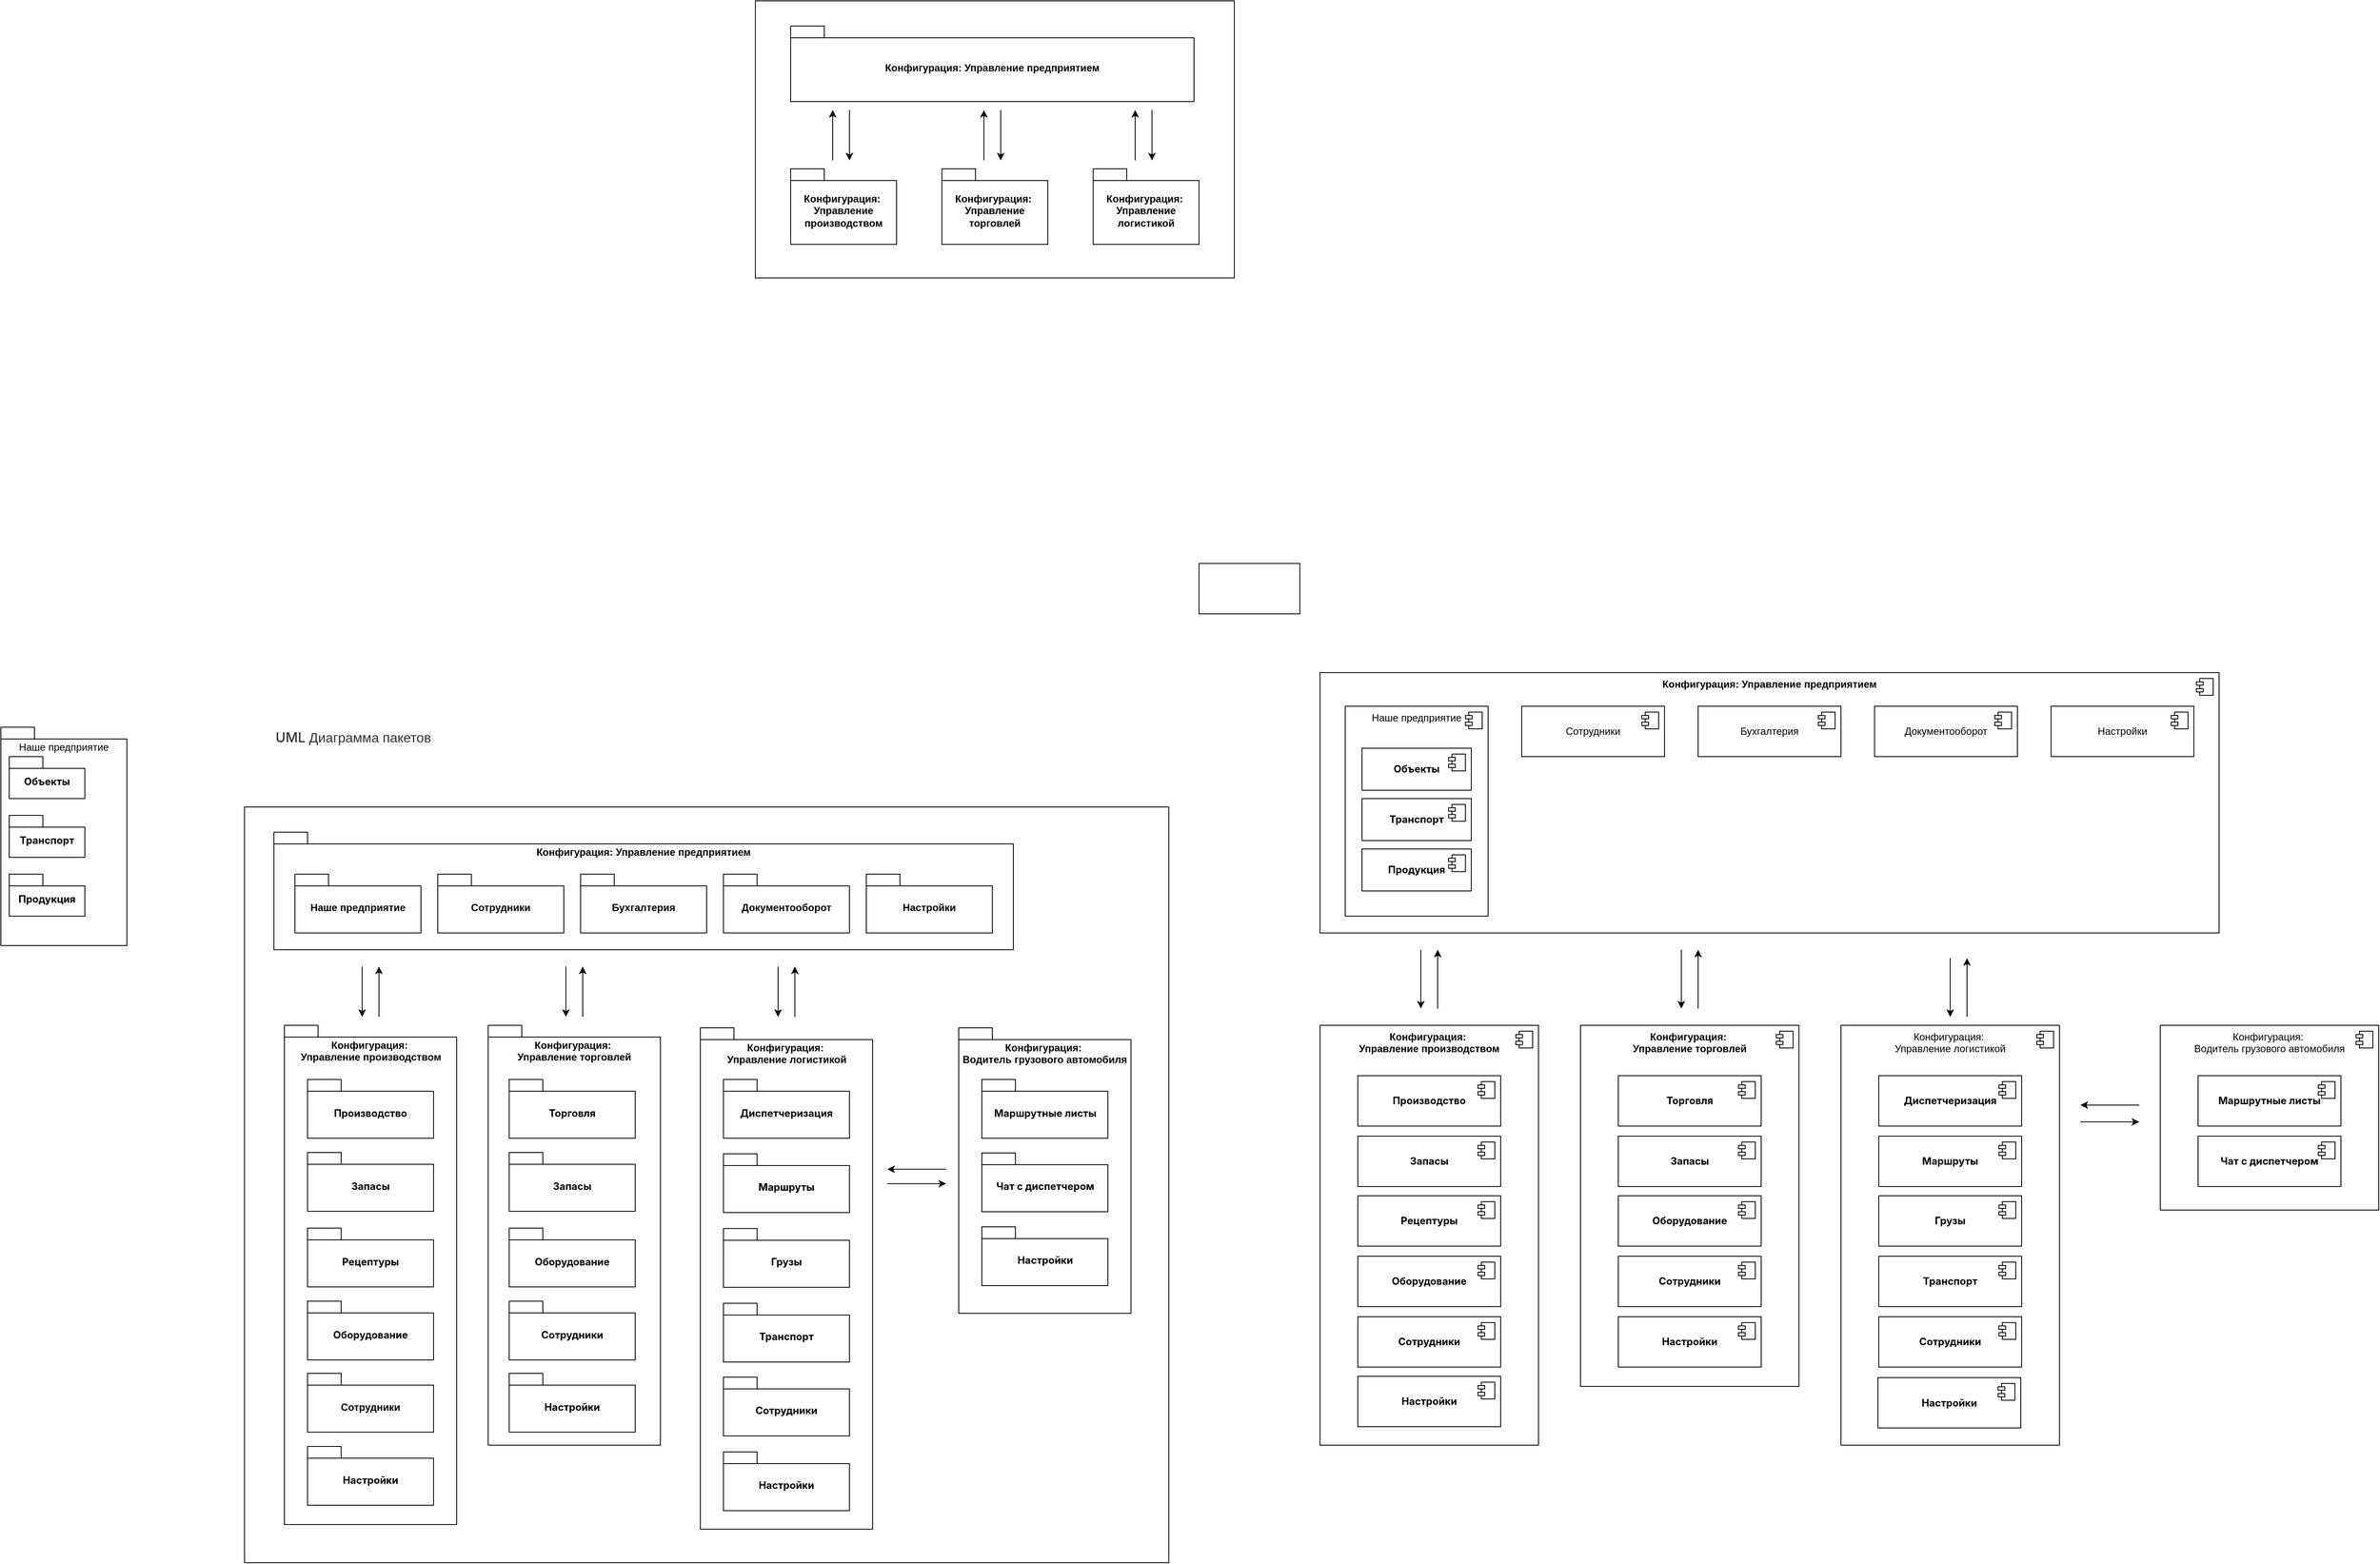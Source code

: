 <mxfile version="26.0.3">
  <diagram name="Страница — 1" id="X86jJTL3sO_Bmb8rPshm">
    <mxGraphModel dx="2910" dy="1085" grid="1" gridSize="10" guides="1" tooltips="1" connect="1" arrows="1" fold="1" page="1" pageScale="1" pageWidth="827" pageHeight="1169" math="0" shadow="0">
      <root>
        <mxCell id="0" />
        <mxCell id="1" parent="0" />
        <mxCell id="0f4PeEmaUb3CQ2PzdmtO-143" value="&lt;span style=&quot;font-weight: 400;&quot;&gt;Наше предприятие&lt;/span&gt;" style="shape=folder;fontStyle=1;spacingTop=10;tabWidth=40;tabHeight=14;tabPosition=left;html=1;whiteSpace=wrap;verticalAlign=top;" parent="1" vertex="1">
          <mxGeometry x="-750" y="985" width="150" height="260" as="geometry" />
        </mxCell>
        <mxCell id="0f4PeEmaUb3CQ2PzdmtO-34" value="" style="rounded=0;whiteSpace=wrap;html=1;" parent="1" vertex="1">
          <mxGeometry x="148" y="120" width="570" height="330" as="geometry" />
        </mxCell>
        <mxCell id="0f4PeEmaUb3CQ2PzdmtO-21" value="&lt;div&gt;&lt;span style=&quot;background-color: initial;&quot;&gt;Конфигурация:&lt;/span&gt;&lt;span style=&quot;background-color: initial;&quot;&gt;&amp;nbsp;&lt;/span&gt;&lt;/div&gt;&lt;div&gt;Управление производством&lt;/div&gt;" style="shape=folder;fontStyle=1;spacingTop=10;tabWidth=40;tabHeight=14;tabPosition=left;html=1;whiteSpace=wrap;" parent="1" vertex="1">
          <mxGeometry x="190" y="320" width="126" height="90" as="geometry" />
        </mxCell>
        <mxCell id="0f4PeEmaUb3CQ2PzdmtO-22" value="&lt;div&gt;&lt;span style=&quot;background-color: initial;&quot;&gt;Конфигурация:&lt;/span&gt;&lt;span style=&quot;background-color: initial;&quot;&gt;&amp;nbsp;&lt;/span&gt;&lt;/div&gt;&lt;div&gt;Управление торговлей&lt;/div&gt;" style="shape=folder;fontStyle=1;spacingTop=10;tabWidth=40;tabHeight=14;tabPosition=left;html=1;whiteSpace=wrap;" parent="1" vertex="1">
          <mxGeometry x="370" y="320" width="126" height="90" as="geometry" />
        </mxCell>
        <mxCell id="0f4PeEmaUb3CQ2PzdmtO-23" value="&lt;div&gt;&lt;span style=&quot;background-color: initial;&quot;&gt;Конфигурация:&lt;/span&gt;&lt;span style=&quot;background-color: initial;&quot;&gt;&amp;nbsp;&lt;/span&gt;&lt;/div&gt;&lt;div&gt;Управление логистикой&lt;/div&gt;" style="shape=folder;fontStyle=1;spacingTop=10;tabWidth=40;tabHeight=14;tabPosition=left;html=1;whiteSpace=wrap;" parent="1" vertex="1">
          <mxGeometry x="550" y="320" width="126" height="90" as="geometry" />
        </mxCell>
        <mxCell id="0f4PeEmaUb3CQ2PzdmtO-24" value="&lt;div&gt;Конфигурация: Управление предприятием&lt;/div&gt;" style="shape=folder;fontStyle=1;spacingTop=10;tabWidth=40;tabHeight=14;tabPosition=left;html=1;whiteSpace=wrap;" parent="1" vertex="1">
          <mxGeometry x="190" y="150" width="480" height="90" as="geometry" />
        </mxCell>
        <mxCell id="0f4PeEmaUb3CQ2PzdmtO-26" value="" style="endArrow=classic;html=1;rounded=0;" parent="1" edge="1">
          <mxGeometry width="50" height="50" relative="1" as="geometry">
            <mxPoint x="240" y="310" as="sourcePoint" />
            <mxPoint x="240" y="250" as="targetPoint" />
          </mxGeometry>
        </mxCell>
        <mxCell id="0f4PeEmaUb3CQ2PzdmtO-27" value="" style="endArrow=classic;html=1;rounded=0;" parent="1" edge="1">
          <mxGeometry width="50" height="50" relative="1" as="geometry">
            <mxPoint x="260" y="250" as="sourcePoint" />
            <mxPoint x="260" y="310" as="targetPoint" />
          </mxGeometry>
        </mxCell>
        <mxCell id="0f4PeEmaUb3CQ2PzdmtO-30" value="" style="endArrow=classic;html=1;rounded=0;" parent="1" edge="1">
          <mxGeometry width="50" height="50" relative="1" as="geometry">
            <mxPoint x="420" y="310" as="sourcePoint" />
            <mxPoint x="420" y="250" as="targetPoint" />
          </mxGeometry>
        </mxCell>
        <mxCell id="0f4PeEmaUb3CQ2PzdmtO-31" value="" style="endArrow=classic;html=1;rounded=0;" parent="1" edge="1">
          <mxGeometry width="50" height="50" relative="1" as="geometry">
            <mxPoint x="440" y="250" as="sourcePoint" />
            <mxPoint x="440" y="310" as="targetPoint" />
          </mxGeometry>
        </mxCell>
        <mxCell id="0f4PeEmaUb3CQ2PzdmtO-32" value="" style="endArrow=classic;html=1;rounded=0;" parent="1" edge="1">
          <mxGeometry width="50" height="50" relative="1" as="geometry">
            <mxPoint x="600" y="310" as="sourcePoint" />
            <mxPoint x="600" y="250" as="targetPoint" />
          </mxGeometry>
        </mxCell>
        <mxCell id="0f4PeEmaUb3CQ2PzdmtO-33" value="" style="endArrow=classic;html=1;rounded=0;" parent="1" edge="1">
          <mxGeometry width="50" height="50" relative="1" as="geometry">
            <mxPoint x="620" y="250" as="sourcePoint" />
            <mxPoint x="620" y="310" as="targetPoint" />
          </mxGeometry>
        </mxCell>
        <mxCell id="0f4PeEmaUb3CQ2PzdmtO-35" value="&lt;h4 style=&quot;transition: opacity 0.2s ease-in-out, color 0.2s ease-in-out, text-decoration 0.2s ease-in-out, background-color 0.2s ease-in-out, -webkit-text-decoration 0.2s ease-in-out; quotes: &amp;quot;«&amp;quot; &amp;quot;»&amp;quot;; font-size: 16px; line-height: 1.25rem; -webkit-font-smoothing: antialiased; font-family: &amp;quot;Fira Sans&amp;quot;, sans-serif; font-weight: 500; margin: 0px; padding: 0px; color: rgb(51, 51, 51); font-style: normal; font-variant-ligatures: normal; font-variant-caps: normal; letter-spacing: normal; orphans: 2; text-align: start; text-indent: 0px; text-transform: none; widows: 2; word-spacing: 0px; -webkit-text-stroke-width: 0px; white-space: normal; background-color: rgb(255, 255, 255); text-decoration-thickness: initial; text-decoration-style: initial; text-decoration-color: initial;&quot;&gt;&lt;span style=&quot;font-family: -apple-system, BlinkMacSystemFont, Arial, sans-serif;&quot;&gt;UML&amp;nbsp;&lt;/span&gt;Диаграмма пакетов&lt;/h4&gt;" style="text;whiteSpace=wrap;html=1;" parent="1" vertex="1">
          <mxGeometry x="-425" y="980" width="230" height="40" as="geometry" />
        </mxCell>
        <mxCell id="0f4PeEmaUb3CQ2PzdmtO-36" value="Конфигурация:&amp;nbsp;&lt;div&gt;Управление логистикой&lt;/div&gt;" style="html=1;dropTarget=0;whiteSpace=wrap;verticalAlign=top;" parent="1" vertex="1">
          <mxGeometry x="1440" y="1340" width="260" height="500" as="geometry" />
        </mxCell>
        <mxCell id="0f4PeEmaUb3CQ2PzdmtO-37" value="" style="shape=module;jettyWidth=8;jettyHeight=4;" parent="0f4PeEmaUb3CQ2PzdmtO-36" vertex="1">
          <mxGeometry x="1" width="20" height="20" relative="1" as="geometry">
            <mxPoint x="-27" y="7" as="offset" />
          </mxGeometry>
        </mxCell>
        <mxCell id="0f4PeEmaUb3CQ2PzdmtO-38" value="&lt;div style=&quot;font-weight: 700;&quot;&gt;&lt;span style=&quot;background-color: initial;&quot;&gt;Конфигурация:&lt;/span&gt;&lt;span style=&quot;background-color: initial;&quot;&gt;&amp;nbsp;&lt;/span&gt;&lt;/div&gt;&lt;div style=&quot;font-weight: 700;&quot;&gt;&lt;span style=&quot;background-color: initial;&quot;&gt;Управление торговлей&lt;/span&gt;&lt;/div&gt;" style="html=1;dropTarget=0;whiteSpace=wrap;verticalAlign=top;" parent="1" vertex="1">
          <mxGeometry x="1130" y="1340" width="260" height="430" as="geometry" />
        </mxCell>
        <mxCell id="0f4PeEmaUb3CQ2PzdmtO-39" value="" style="shape=module;jettyWidth=8;jettyHeight=4;" parent="0f4PeEmaUb3CQ2PzdmtO-38" vertex="1">
          <mxGeometry x="1" width="20" height="20" relative="1" as="geometry">
            <mxPoint x="-27" y="7" as="offset" />
          </mxGeometry>
        </mxCell>
        <mxCell id="0f4PeEmaUb3CQ2PzdmtO-40" value="&lt;div style=&quot;font-weight: 700;&quot;&gt;&lt;span style=&quot;background-color: initial;&quot;&gt;Конфигурация:&lt;/span&gt;&lt;span style=&quot;background-color: initial;&quot;&gt;&amp;nbsp;&lt;/span&gt;&lt;/div&gt;&lt;div style=&quot;font-weight: 700;&quot;&gt;&lt;span style=&quot;background-color: initial;&quot;&gt;Управление производством&lt;/span&gt;&lt;/div&gt;" style="html=1;dropTarget=0;whiteSpace=wrap;verticalAlign=top;" parent="1" vertex="1">
          <mxGeometry x="820" y="1340" width="260" height="500" as="geometry" />
        </mxCell>
        <mxCell id="0f4PeEmaUb3CQ2PzdmtO-41" value="" style="shape=module;jettyWidth=8;jettyHeight=4;" parent="0f4PeEmaUb3CQ2PzdmtO-40" vertex="1">
          <mxGeometry x="1" width="20" height="20" relative="1" as="geometry">
            <mxPoint x="-27" y="7" as="offset" />
          </mxGeometry>
        </mxCell>
        <mxCell id="0f4PeEmaUb3CQ2PzdmtO-42" value="&lt;div style=&quot;font-weight: 700;&quot;&gt;Конфигурация: Управление предприятием&lt;/div&gt;" style="html=1;dropTarget=0;whiteSpace=wrap;verticalAlign=top;" parent="1" vertex="1">
          <mxGeometry x="820" y="920" width="1070" height="310" as="geometry" />
        </mxCell>
        <mxCell id="0f4PeEmaUb3CQ2PzdmtO-43" value="" style="shape=module;jettyWidth=8;jettyHeight=4;" parent="0f4PeEmaUb3CQ2PzdmtO-42" vertex="1">
          <mxGeometry x="1" width="20" height="20" relative="1" as="geometry">
            <mxPoint x="-27" y="7" as="offset" />
          </mxGeometry>
        </mxCell>
        <mxCell id="0f4PeEmaUb3CQ2PzdmtO-44" value="Бухгалтерия" style="html=1;dropTarget=0;whiteSpace=wrap;" parent="1" vertex="1">
          <mxGeometry x="1270" y="960" width="170" height="60" as="geometry" />
        </mxCell>
        <mxCell id="0f4PeEmaUb3CQ2PzdmtO-45" value="" style="shape=module;jettyWidth=8;jettyHeight=4;" parent="0f4PeEmaUb3CQ2PzdmtO-44" vertex="1">
          <mxGeometry x="1" width="20" height="20" relative="1" as="geometry">
            <mxPoint x="-27" y="7" as="offset" />
          </mxGeometry>
        </mxCell>
        <mxCell id="0f4PeEmaUb3CQ2PzdmtO-46" value="&lt;h2 style=&quot;font-family: &amp;quot;YS Text&amp;quot;, -apple-system, BlinkMacSystemFont, Arial, Helvetica, sans-serif; font-size: var(--depot-text-xxl); line-height: var(--depot-text-xxl-line-m); margin: 0px; word-break: break-word; overflow-wrap: break-word; color: var(--depot-color-text-primary); text-align: start; background-color: rgb(255, 255, 255);&quot; class=&quot;CardHeader-Title Typo Typo_text_xxl Typo_line_m Typo_type_bold&quot;&gt;Диспетчеризация&lt;/h2&gt;" style="html=1;dropTarget=0;whiteSpace=wrap;" parent="1" vertex="1">
          <mxGeometry x="1485" y="1400" width="170" height="60" as="geometry" />
        </mxCell>
        <mxCell id="0f4PeEmaUb3CQ2PzdmtO-47" value="" style="shape=module;jettyWidth=8;jettyHeight=4;" parent="0f4PeEmaUb3CQ2PzdmtO-46" vertex="1">
          <mxGeometry x="1" width="20" height="20" relative="1" as="geometry">
            <mxPoint x="-27" y="7" as="offset" />
          </mxGeometry>
        </mxCell>
        <mxCell id="0f4PeEmaUb3CQ2PzdmtO-48" value="&lt;h2 style=&quot;font-family: &amp;quot;YS Text&amp;quot;, -apple-system, BlinkMacSystemFont, Arial, Helvetica, sans-serif; font-size: var(--depot-text-xxl); line-height: var(--depot-text-xxl-line-m); margin: 0px; word-break: break-word; overflow-wrap: break-word; color: var(--depot-color-text-primary); text-align: start; background-color: rgb(255, 255, 255);&quot; class=&quot;CardHeader-Title Typo Typo_text_xxl Typo_line_m Typo_type_bold&quot;&gt;&lt;span&gt;&lt;/span&gt;&lt;span&gt;&lt;/span&gt;&lt;span style=&quot;white-space-collapse: preserve;&quot;&gt;Транспорт&lt;/span&gt;&lt;/h2&gt;" style="html=1;dropTarget=0;whiteSpace=wrap;" parent="1" vertex="1">
          <mxGeometry x="1485" y="1615" width="170" height="60" as="geometry" />
        </mxCell>
        <mxCell id="0f4PeEmaUb3CQ2PzdmtO-49" value="" style="shape=module;jettyWidth=8;jettyHeight=4;" parent="0f4PeEmaUb3CQ2PzdmtO-48" vertex="1">
          <mxGeometry x="1" width="20" height="20" relative="1" as="geometry">
            <mxPoint x="-27" y="7" as="offset" />
          </mxGeometry>
        </mxCell>
        <mxCell id="0f4PeEmaUb3CQ2PzdmtO-50" value="&lt;h2 style=&quot;font-family: &amp;quot;YS Text&amp;quot;, -apple-system, BlinkMacSystemFont, Arial, Helvetica, sans-serif; font-size: var(--depot-text-xxl); line-height: var(--depot-text-xxl-line-m); margin: 0px; word-break: break-word; overflow-wrap: break-word; color: var(--depot-color-text-primary); text-align: start; background-color: rgb(255, 255, 255);&quot; class=&quot;CardHeader-Title Typo Typo_text_xxl Typo_line_m Typo_type_bold&quot;&gt;&lt;span&gt;&lt;/span&gt;&lt;span&gt;&lt;/span&gt;&lt;span&gt;&lt;/span&gt;&lt;span style=&quot;white-space-collapse: preserve;&quot;&gt;Грузы&lt;/span&gt;&lt;/h2&gt;" style="html=1;dropTarget=0;whiteSpace=wrap;" parent="1" vertex="1">
          <mxGeometry x="1485" y="1543" width="170" height="60" as="geometry" />
        </mxCell>
        <mxCell id="0f4PeEmaUb3CQ2PzdmtO-51" value="" style="shape=module;jettyWidth=8;jettyHeight=4;" parent="0f4PeEmaUb3CQ2PzdmtO-50" vertex="1">
          <mxGeometry x="1" width="20" height="20" relative="1" as="geometry">
            <mxPoint x="-27" y="7" as="offset" />
          </mxGeometry>
        </mxCell>
        <mxCell id="0f4PeEmaUb3CQ2PzdmtO-52" value="&lt;h2 style=&quot;font-family: &amp;quot;YS Text&amp;quot;, -apple-system, BlinkMacSystemFont, Arial, Helvetica, sans-serif; font-size: var(--depot-text-xxl); line-height: var(--depot-text-xxl-line-m); margin: 0px; word-break: break-word; overflow-wrap: break-word; color: var(--depot-color-text-primary); text-align: start; background-color: rgb(255, 255, 255);&quot; class=&quot;CardHeader-Title Typo Typo_text_xxl Typo_line_m Typo_type_bold&quot;&gt;&lt;span&gt;&lt;/span&gt;&lt;span&gt;&lt;/span&gt;&lt;span&gt;&lt;/span&gt;&lt;span style=&quot;white-space-collapse: preserve;&quot;&gt;Сотрудники&lt;/span&gt;&lt;/h2&gt;" style="html=1;dropTarget=0;whiteSpace=wrap;" parent="1" vertex="1">
          <mxGeometry x="1485" y="1687" width="170" height="60" as="geometry" />
        </mxCell>
        <mxCell id="0f4PeEmaUb3CQ2PzdmtO-53" value="" style="shape=module;jettyWidth=8;jettyHeight=4;" parent="0f4PeEmaUb3CQ2PzdmtO-52" vertex="1">
          <mxGeometry x="1" width="20" height="20" relative="1" as="geometry">
            <mxPoint x="-27" y="7" as="offset" />
          </mxGeometry>
        </mxCell>
        <mxCell id="0f4PeEmaUb3CQ2PzdmtO-54" value="&lt;h2 style=&quot;font-family: &amp;quot;YS Text&amp;quot;, -apple-system, BlinkMacSystemFont, Arial, Helvetica, sans-serif; font-size: var(--depot-text-xxl); line-height: var(--depot-text-xxl-line-m); margin: 0px; word-break: break-word; overflow-wrap: break-word; color: var(--depot-color-text-primary); text-align: start; background-color: rgb(255, 255, 255);&quot; class=&quot;CardHeader-Title Typo Typo_text_xxl Typo_line_m Typo_type_bold&quot;&gt;&lt;span&gt;&lt;/span&gt;&lt;span&gt;&lt;/span&gt;&lt;span&gt;&lt;/span&gt;&lt;span style=&quot;white-space-collapse: preserve;&quot;&gt;Маршруты&lt;/span&gt;&lt;/h2&gt;" style="html=1;dropTarget=0;whiteSpace=wrap;" parent="1" vertex="1">
          <mxGeometry x="1485" y="1472" width="170" height="60" as="geometry" />
        </mxCell>
        <mxCell id="0f4PeEmaUb3CQ2PzdmtO-55" value="" style="shape=module;jettyWidth=8;jettyHeight=4;" parent="0f4PeEmaUb3CQ2PzdmtO-54" vertex="1">
          <mxGeometry x="1" width="20" height="20" relative="1" as="geometry">
            <mxPoint x="-27" y="7" as="offset" />
          </mxGeometry>
        </mxCell>
        <mxCell id="0f4PeEmaUb3CQ2PzdmtO-58" value="&lt;h2 style=&quot;font-family: &amp;quot;YS Text&amp;quot;, -apple-system, BlinkMacSystemFont, Arial, Helvetica, sans-serif; font-size: var(--depot-text-xxl); line-height: var(--depot-text-xxl-line-m); margin: 0px; word-break: break-word; overflow-wrap: break-word; color: var(--depot-color-text-primary); text-align: start; background-color: rgb(255, 255, 255);&quot; class=&quot;CardHeader-Title Typo Typo_text_xxl Typo_line_m Typo_type_bold&quot;&gt;&lt;span&gt;&lt;/span&gt;&lt;span&gt;&lt;/span&gt;&lt;span&gt;&lt;/span&gt;&lt;span style=&quot;white-space-collapse: preserve;&quot;&gt;Настройки&lt;/span&gt;&lt;/h2&gt;" style="html=1;dropTarget=0;whiteSpace=wrap;" parent="1" vertex="1">
          <mxGeometry x="1484" y="1759.5" width="170" height="60" as="geometry" />
        </mxCell>
        <mxCell id="0f4PeEmaUb3CQ2PzdmtO-59" value="" style="shape=module;jettyWidth=8;jettyHeight=4;" parent="0f4PeEmaUb3CQ2PzdmtO-58" vertex="1">
          <mxGeometry x="1" width="20" height="20" relative="1" as="geometry">
            <mxPoint x="-27" y="7" as="offset" />
          </mxGeometry>
        </mxCell>
        <mxCell id="0f4PeEmaUb3CQ2PzdmtO-60" value="Сотрудники" style="html=1;dropTarget=0;whiteSpace=wrap;" parent="1" vertex="1">
          <mxGeometry x="1060" y="960" width="170" height="60" as="geometry" />
        </mxCell>
        <mxCell id="0f4PeEmaUb3CQ2PzdmtO-61" value="" style="shape=module;jettyWidth=8;jettyHeight=4;" parent="0f4PeEmaUb3CQ2PzdmtO-60" vertex="1">
          <mxGeometry x="1" width="20" height="20" relative="1" as="geometry">
            <mxPoint x="-27" y="7" as="offset" />
          </mxGeometry>
        </mxCell>
        <mxCell id="0f4PeEmaUb3CQ2PzdmtO-64" value="Документооборот" style="html=1;dropTarget=0;whiteSpace=wrap;" parent="1" vertex="1">
          <mxGeometry x="1480" y="960" width="170" height="60" as="geometry" />
        </mxCell>
        <mxCell id="0f4PeEmaUb3CQ2PzdmtO-65" value="" style="shape=module;jettyWidth=8;jettyHeight=4;" parent="0f4PeEmaUb3CQ2PzdmtO-64" vertex="1">
          <mxGeometry x="1" width="20" height="20" relative="1" as="geometry">
            <mxPoint x="-27" y="7" as="offset" />
          </mxGeometry>
        </mxCell>
        <mxCell id="0f4PeEmaUb3CQ2PzdmtO-66" value="Настройки" style="html=1;dropTarget=0;whiteSpace=wrap;" parent="1" vertex="1">
          <mxGeometry x="1690" y="960" width="170" height="60" as="geometry" />
        </mxCell>
        <mxCell id="0f4PeEmaUb3CQ2PzdmtO-67" value="" style="shape=module;jettyWidth=8;jettyHeight=4;" parent="0f4PeEmaUb3CQ2PzdmtO-66" vertex="1">
          <mxGeometry x="1" width="20" height="20" relative="1" as="geometry">
            <mxPoint x="-27" y="7" as="offset" />
          </mxGeometry>
        </mxCell>
        <mxCell id="0f4PeEmaUb3CQ2PzdmtO-68" value="&lt;h2 style=&quot;font-family: &amp;quot;YS Text&amp;quot;, -apple-system, BlinkMacSystemFont, Arial, Helvetica, sans-serif; font-size: var(--depot-text-xxl); line-height: var(--depot-text-xxl-line-m); margin: 0px; word-break: break-word; overflow-wrap: break-word; color: var(--depot-color-text-primary); text-align: start; background-color: rgb(255, 255, 255);&quot; class=&quot;CardHeader-Title Typo Typo_text_xxl Typo_line_m Typo_type_bold&quot;&gt;Рецептуры&lt;/h2&gt;" style="html=1;dropTarget=0;whiteSpace=wrap;" parent="1" vertex="1">
          <mxGeometry x="865" y="1543" width="170" height="60" as="geometry" />
        </mxCell>
        <mxCell id="0f4PeEmaUb3CQ2PzdmtO-69" value="" style="shape=module;jettyWidth=8;jettyHeight=4;" parent="0f4PeEmaUb3CQ2PzdmtO-68" vertex="1">
          <mxGeometry x="1" width="20" height="20" relative="1" as="geometry">
            <mxPoint x="-27" y="7" as="offset" />
          </mxGeometry>
        </mxCell>
        <mxCell id="0f4PeEmaUb3CQ2PzdmtO-70" value="&lt;h2 style=&quot;font-family: &amp;quot;YS Text&amp;quot;, -apple-system, BlinkMacSystemFont, Arial, Helvetica, sans-serif; font-size: var(--depot-text-xxl); line-height: var(--depot-text-xxl-line-m); margin: 0px; word-break: break-word; overflow-wrap: break-word; color: var(--depot-color-text-primary); text-align: start; background-color: rgb(255, 255, 255);&quot; class=&quot;CardHeader-Title Typo Typo_text_xxl Typo_line_m Typo_type_bold&quot;&gt;Запасы&lt;/h2&gt;" style="html=1;dropTarget=0;whiteSpace=wrap;" parent="1" vertex="1">
          <mxGeometry x="865" y="1472" width="170" height="60" as="geometry" />
        </mxCell>
        <mxCell id="0f4PeEmaUb3CQ2PzdmtO-71" value="" style="shape=module;jettyWidth=8;jettyHeight=4;" parent="0f4PeEmaUb3CQ2PzdmtO-70" vertex="1">
          <mxGeometry x="1" width="20" height="20" relative="1" as="geometry">
            <mxPoint x="-27" y="7" as="offset" />
          </mxGeometry>
        </mxCell>
        <mxCell id="0f4PeEmaUb3CQ2PzdmtO-72" value="&lt;h2 style=&quot;font-family: &amp;quot;YS Text&amp;quot;, -apple-system, BlinkMacSystemFont, Arial, Helvetica, sans-serif; font-size: var(--depot-text-xxl); line-height: var(--depot-text-xxl-line-m); margin: 0px; word-break: break-word; overflow-wrap: break-word; color: var(--depot-color-text-primary); text-align: start; background-color: rgb(255, 255, 255);&quot; class=&quot;CardHeader-Title Typo Typo_text_xxl Typo_line_m Typo_type_bold&quot;&gt;Оборудование&lt;/h2&gt;" style="html=1;dropTarget=0;whiteSpace=wrap;" parent="1" vertex="1">
          <mxGeometry x="865" y="1615" width="170" height="60" as="geometry" />
        </mxCell>
        <mxCell id="0f4PeEmaUb3CQ2PzdmtO-73" value="" style="shape=module;jettyWidth=8;jettyHeight=4;" parent="0f4PeEmaUb3CQ2PzdmtO-72" vertex="1">
          <mxGeometry x="1" width="20" height="20" relative="1" as="geometry">
            <mxPoint x="-27" y="7" as="offset" />
          </mxGeometry>
        </mxCell>
        <mxCell id="0f4PeEmaUb3CQ2PzdmtO-74" value="&lt;h2 style=&quot;font-family: &amp;quot;YS Text&amp;quot;, -apple-system, BlinkMacSystemFont, Arial, Helvetica, sans-serif; font-size: var(--depot-text-xxl); line-height: var(--depot-text-xxl-line-m); margin: 0px; word-break: break-word; overflow-wrap: break-word; color: var(--depot-color-text-primary); text-align: start; background-color: rgb(255, 255, 255);&quot; class=&quot;CardHeader-Title Typo Typo_text_xxl Typo_line_m Typo_type_bold&quot;&gt;Производство&lt;/h2&gt;" style="html=1;dropTarget=0;whiteSpace=wrap;" parent="1" vertex="1">
          <mxGeometry x="865" y="1400" width="170" height="60" as="geometry" />
        </mxCell>
        <mxCell id="0f4PeEmaUb3CQ2PzdmtO-75" value="" style="shape=module;jettyWidth=8;jettyHeight=4;" parent="0f4PeEmaUb3CQ2PzdmtO-74" vertex="1">
          <mxGeometry x="1" width="20" height="20" relative="1" as="geometry">
            <mxPoint x="-27" y="7" as="offset" />
          </mxGeometry>
        </mxCell>
        <mxCell id="0f4PeEmaUb3CQ2PzdmtO-78" value="&lt;h2 style=&quot;font-family: &amp;quot;YS Text&amp;quot;, -apple-system, BlinkMacSystemFont, Arial, Helvetica, sans-serif; font-size: var(--depot-text-xxl); line-height: var(--depot-text-xxl-line-m); margin: 0px; word-break: break-word; overflow-wrap: break-word; color: var(--depot-color-text-primary); text-align: start; background-color: rgb(255, 255, 255);&quot; class=&quot;CardHeader-Title Typo Typo_text_xxl Typo_line_m Typo_type_bold&quot;&gt;Настройки&lt;/h2&gt;" style="html=1;dropTarget=0;whiteSpace=wrap;" parent="1" vertex="1">
          <mxGeometry x="865" y="1758" width="170" height="60" as="geometry" />
        </mxCell>
        <mxCell id="0f4PeEmaUb3CQ2PzdmtO-79" value="" style="shape=module;jettyWidth=8;jettyHeight=4;" parent="0f4PeEmaUb3CQ2PzdmtO-78" vertex="1">
          <mxGeometry x="1" width="20" height="20" relative="1" as="geometry">
            <mxPoint x="-27" y="7" as="offset" />
          </mxGeometry>
        </mxCell>
        <mxCell id="0f4PeEmaUb3CQ2PzdmtO-80" value="&lt;h2 style=&quot;font-family: &amp;quot;YS Text&amp;quot;, -apple-system, BlinkMacSystemFont, Arial, Helvetica, sans-serif; font-size: var(--depot-text-xxl); line-height: var(--depot-text-xxl-line-m); margin: 0px; word-break: break-word; overflow-wrap: break-word; color: var(--depot-color-text-primary); text-align: start; background-color: rgb(255, 255, 255);&quot; class=&quot;CardHeader-Title Typo Typo_text_xxl Typo_line_m Typo_type_bold&quot;&gt;&lt;span&gt;&lt;/span&gt;&lt;span&gt;&lt;/span&gt;&lt;span&gt;&lt;/span&gt;&lt;span style=&quot;white-space-collapse: preserve;&quot;&gt;Сотрудники&lt;/span&gt;&lt;/h2&gt;" style="html=1;dropTarget=0;whiteSpace=wrap;" parent="1" vertex="1">
          <mxGeometry x="865" y="1687" width="170" height="60" as="geometry" />
        </mxCell>
        <mxCell id="0f4PeEmaUb3CQ2PzdmtO-81" value="" style="shape=module;jettyWidth=8;jettyHeight=4;" parent="0f4PeEmaUb3CQ2PzdmtO-80" vertex="1">
          <mxGeometry x="1" width="20" height="20" relative="1" as="geometry">
            <mxPoint x="-27" y="7" as="offset" />
          </mxGeometry>
        </mxCell>
        <mxCell id="0f4PeEmaUb3CQ2PzdmtO-82" value="&lt;h2 style=&quot;font-family: &amp;quot;YS Text&amp;quot;, -apple-system, BlinkMacSystemFont, Arial, Helvetica, sans-serif; font-size: var(--depot-text-xxl); line-height: var(--depot-text-xxl-line-m); margin: 0px; word-break: break-word; overflow-wrap: break-word; color: var(--depot-color-text-primary); text-align: start; background-color: rgb(255, 255, 255);&quot; class=&quot;CardHeader-Title Typo Typo_text_xxl Typo_line_m Typo_type_bold&quot;&gt;&lt;span&gt;&lt;/span&gt;&lt;span&gt;&lt;/span&gt;&lt;span&gt;&lt;/span&gt;&lt;span style=&quot;white-space-collapse: preserve;&quot;&gt;Торговля&lt;/span&gt;&lt;/h2&gt;" style="html=1;dropTarget=0;whiteSpace=wrap;" parent="1" vertex="1">
          <mxGeometry x="1175" y="1400" width="170" height="60" as="geometry" />
        </mxCell>
        <mxCell id="0f4PeEmaUb3CQ2PzdmtO-83" value="" style="shape=module;jettyWidth=8;jettyHeight=4;" parent="0f4PeEmaUb3CQ2PzdmtO-82" vertex="1">
          <mxGeometry x="1" width="20" height="20" relative="1" as="geometry">
            <mxPoint x="-27" y="7" as="offset" />
          </mxGeometry>
        </mxCell>
        <mxCell id="0f4PeEmaUb3CQ2PzdmtO-84" value="&lt;h2 style=&quot;font-family: &amp;quot;YS Text&amp;quot;, -apple-system, BlinkMacSystemFont, Arial, Helvetica, sans-serif; font-size: var(--depot-text-xxl); line-height: var(--depot-text-xxl-line-m); margin: 0px; word-break: break-word; overflow-wrap: break-word; color: var(--depot-color-text-primary); text-align: start; background-color: rgb(255, 255, 255);&quot; class=&quot;CardHeader-Title Typo Typo_text_xxl Typo_line_m Typo_type_bold&quot;&gt;&lt;span&gt;&lt;/span&gt;&lt;span&gt;&lt;/span&gt;&lt;span&gt;&lt;/span&gt;&lt;span style=&quot;white-space-collapse: preserve;&quot;&gt;Сотрудники&lt;/span&gt;&lt;/h2&gt;" style="html=1;dropTarget=0;whiteSpace=wrap;" parent="1" vertex="1">
          <mxGeometry x="1175" y="1615" width="170" height="60" as="geometry" />
        </mxCell>
        <mxCell id="0f4PeEmaUb3CQ2PzdmtO-85" value="" style="shape=module;jettyWidth=8;jettyHeight=4;" parent="0f4PeEmaUb3CQ2PzdmtO-84" vertex="1">
          <mxGeometry x="1" width="20" height="20" relative="1" as="geometry">
            <mxPoint x="-27" y="7" as="offset" />
          </mxGeometry>
        </mxCell>
        <mxCell id="0f4PeEmaUb3CQ2PzdmtO-86" value="&lt;h2 style=&quot;font-family: &amp;quot;YS Text&amp;quot;, -apple-system, BlinkMacSystemFont, Arial, Helvetica, sans-serif; font-size: var(--depot-text-xxl); line-height: var(--depot-text-xxl-line-m); margin: 0px; word-break: break-word; overflow-wrap: break-word; color: var(--depot-color-text-primary); text-align: start; background-color: rgb(255, 255, 255);&quot; class=&quot;CardHeader-Title Typo Typo_text_xxl Typo_line_m Typo_type_bold&quot;&gt;&lt;span&gt;&lt;/span&gt;&lt;span&gt;&lt;/span&gt;&lt;span&gt;&lt;/span&gt;&lt;span style=&quot;white-space-collapse: preserve;&quot;&gt;Оборудование&lt;/span&gt;&lt;/h2&gt;" style="html=1;dropTarget=0;whiteSpace=wrap;" parent="1" vertex="1">
          <mxGeometry x="1175" y="1543" width="170" height="60" as="geometry" />
        </mxCell>
        <mxCell id="0f4PeEmaUb3CQ2PzdmtO-87" value="" style="shape=module;jettyWidth=8;jettyHeight=4;" parent="0f4PeEmaUb3CQ2PzdmtO-86" vertex="1">
          <mxGeometry x="1" width="20" height="20" relative="1" as="geometry">
            <mxPoint x="-27" y="7" as="offset" />
          </mxGeometry>
        </mxCell>
        <mxCell id="0f4PeEmaUb3CQ2PzdmtO-88" value="&lt;h2 style=&quot;font-family: &amp;quot;YS Text&amp;quot;, -apple-system, BlinkMacSystemFont, Arial, Helvetica, sans-serif; font-size: var(--depot-text-xxl); line-height: var(--depot-text-xxl-line-m); margin: 0px; word-break: break-word; overflow-wrap: break-word; color: var(--depot-color-text-primary); text-align: start; background-color: rgb(255, 255, 255);&quot; class=&quot;CardHeader-Title Typo Typo_text_xxl Typo_line_m Typo_type_bold&quot;&gt;&lt;span&gt;&lt;/span&gt;&lt;span&gt;&lt;/span&gt;&lt;span&gt;&lt;/span&gt;&lt;span style=&quot;white-space-collapse: preserve;&quot;&gt;Настройки&lt;/span&gt;&lt;/h2&gt;" style="html=1;dropTarget=0;whiteSpace=wrap;" parent="1" vertex="1">
          <mxGeometry x="1175" y="1687" width="170" height="60" as="geometry" />
        </mxCell>
        <mxCell id="0f4PeEmaUb3CQ2PzdmtO-89" value="" style="shape=module;jettyWidth=8;jettyHeight=4;" parent="0f4PeEmaUb3CQ2PzdmtO-88" vertex="1">
          <mxGeometry x="1" width="20" height="20" relative="1" as="geometry">
            <mxPoint x="-27" y="7" as="offset" />
          </mxGeometry>
        </mxCell>
        <mxCell id="0f4PeEmaUb3CQ2PzdmtO-90" value="&lt;h2 style=&quot;font-family: &amp;quot;YS Text&amp;quot;, -apple-system, BlinkMacSystemFont, Arial, Helvetica, sans-serif; font-size: var(--depot-text-xxl); line-height: var(--depot-text-xxl-line-m); margin: 0px; word-break: break-word; overflow-wrap: break-word; color: var(--depot-color-text-primary); text-align: start; background-color: rgb(255, 255, 255);&quot; class=&quot;CardHeader-Title Typo Typo_text_xxl Typo_line_m Typo_type_bold&quot;&gt;&lt;span&gt;&lt;/span&gt;&lt;span&gt;&lt;/span&gt;&lt;span&gt;&lt;/span&gt;&lt;span style=&quot;white-space-collapse: preserve;&quot;&gt;Запасы&lt;/span&gt;&lt;/h2&gt;" style="html=1;dropTarget=0;whiteSpace=wrap;" parent="1" vertex="1">
          <mxGeometry x="1175" y="1472" width="170" height="60" as="geometry" />
        </mxCell>
        <mxCell id="0f4PeEmaUb3CQ2PzdmtO-91" value="" style="shape=module;jettyWidth=8;jettyHeight=4;" parent="0f4PeEmaUb3CQ2PzdmtO-90" vertex="1">
          <mxGeometry x="1" width="20" height="20" relative="1" as="geometry">
            <mxPoint x="-27" y="7" as="offset" />
          </mxGeometry>
        </mxCell>
        <mxCell id="0f4PeEmaUb3CQ2PzdmtO-120" value="" style="group" parent="1" vertex="1" connectable="0">
          <mxGeometry x="850" y="960" width="170" height="250" as="geometry" />
        </mxCell>
        <mxCell id="0f4PeEmaUb3CQ2PzdmtO-62" value="Наше предприятие" style="html=1;dropTarget=0;whiteSpace=wrap;verticalAlign=top;" parent="0f4PeEmaUb3CQ2PzdmtO-120" vertex="1">
          <mxGeometry width="170" height="250" as="geometry" />
        </mxCell>
        <mxCell id="0f4PeEmaUb3CQ2PzdmtO-63" value="" style="shape=module;jettyWidth=8;jettyHeight=4;" parent="0f4PeEmaUb3CQ2PzdmtO-62" vertex="1">
          <mxGeometry x="1" width="20" height="20" relative="1" as="geometry">
            <mxPoint x="-27" y="7" as="offset" />
          </mxGeometry>
        </mxCell>
        <mxCell id="0f4PeEmaUb3CQ2PzdmtO-94" value="&lt;h2 style=&quot;font-family: &amp;quot;YS Text&amp;quot;, -apple-system, BlinkMacSystemFont, Arial, Helvetica, sans-serif; font-size: var(--depot-text-xxl); line-height: var(--depot-text-xxl-line-m); margin: 0px; word-break: break-word; overflow-wrap: break-word; color: var(--depot-color-text-primary); text-align: start; background-color: rgb(255, 255, 255);&quot; class=&quot;CardHeader-Title Typo Typo_text_xxl Typo_line_m Typo_type_bold&quot;&gt;&lt;span&gt;&lt;/span&gt;&lt;span&gt;&lt;/span&gt;&lt;span&gt;&lt;/span&gt;&lt;span style=&quot;white-space-collapse: preserve;&quot;&gt;Объекты&lt;/span&gt;&lt;/h2&gt;" style="html=1;dropTarget=0;whiteSpace=wrap;" parent="0f4PeEmaUb3CQ2PzdmtO-120" vertex="1">
          <mxGeometry x="20" y="50" width="130" height="50" as="geometry" />
        </mxCell>
        <mxCell id="0f4PeEmaUb3CQ2PzdmtO-95" value="" style="shape=module;jettyWidth=8;jettyHeight=4;" parent="0f4PeEmaUb3CQ2PzdmtO-94" vertex="1">
          <mxGeometry x="1" width="20" height="20" relative="1" as="geometry">
            <mxPoint x="-27" y="7" as="offset" />
          </mxGeometry>
        </mxCell>
        <mxCell id="0f4PeEmaUb3CQ2PzdmtO-96" value="&lt;h2 style=&quot;font-family: &amp;quot;YS Text&amp;quot;, -apple-system, BlinkMacSystemFont, Arial, Helvetica, sans-serif; font-size: var(--depot-text-xxl); line-height: var(--depot-text-xxl-line-m); margin: 0px; word-break: break-word; overflow-wrap: break-word; color: var(--depot-color-text-primary); text-align: start; background-color: rgb(255, 255, 255);&quot; class=&quot;CardHeader-Title Typo Typo_text_xxl Typo_line_m Typo_type_bold&quot;&gt;&lt;span&gt;&lt;/span&gt;&lt;span&gt;&lt;/span&gt;&lt;span&gt;&lt;/span&gt;&lt;span style=&quot;white-space-collapse: preserve;&quot;&gt;Транспорт&lt;/span&gt;&lt;/h2&gt;" style="html=1;dropTarget=0;whiteSpace=wrap;" parent="0f4PeEmaUb3CQ2PzdmtO-120" vertex="1">
          <mxGeometry x="20" y="110" width="130" height="50" as="geometry" />
        </mxCell>
        <mxCell id="0f4PeEmaUb3CQ2PzdmtO-97" value="" style="shape=module;jettyWidth=8;jettyHeight=4;" parent="0f4PeEmaUb3CQ2PzdmtO-96" vertex="1">
          <mxGeometry x="1" width="20" height="20" relative="1" as="geometry">
            <mxPoint x="-27" y="7" as="offset" />
          </mxGeometry>
        </mxCell>
        <mxCell id="0f4PeEmaUb3CQ2PzdmtO-98" value="&lt;h2 style=&quot;font-family: &amp;quot;YS Text&amp;quot;, -apple-system, BlinkMacSystemFont, Arial, Helvetica, sans-serif; font-size: var(--depot-text-xxl); line-height: var(--depot-text-xxl-line-m); margin: 0px; word-break: break-word; overflow-wrap: break-word; color: var(--depot-color-text-primary); text-align: start; background-color: rgb(255, 255, 255);&quot; class=&quot;CardHeader-Title Typo Typo_text_xxl Typo_line_m Typo_type_bold&quot;&gt;&lt;span&gt;&lt;/span&gt;&lt;span&gt;&lt;/span&gt;&lt;span&gt;&lt;/span&gt;&lt;span style=&quot;white-space-collapse: preserve;&quot;&gt;Продукция&lt;/span&gt;&lt;/h2&gt;" style="html=1;dropTarget=0;whiteSpace=wrap;" parent="0f4PeEmaUb3CQ2PzdmtO-120" vertex="1">
          <mxGeometry x="20" y="170" width="130" height="50" as="geometry" />
        </mxCell>
        <mxCell id="0f4PeEmaUb3CQ2PzdmtO-99" value="" style="shape=module;jettyWidth=8;jettyHeight=4;" parent="0f4PeEmaUb3CQ2PzdmtO-98" vertex="1">
          <mxGeometry x="1" width="20" height="20" relative="1" as="geometry">
            <mxPoint x="-27" y="7" as="offset" />
          </mxGeometry>
        </mxCell>
        <mxCell id="0f4PeEmaUb3CQ2PzdmtO-123" value="" style="group" parent="1" vertex="1" connectable="0">
          <mxGeometry x="940" y="1250" width="20" height="70" as="geometry" />
        </mxCell>
        <mxCell id="0f4PeEmaUb3CQ2PzdmtO-121" value="" style="endArrow=classic;html=1;rounded=0;" parent="0f4PeEmaUb3CQ2PzdmtO-123" edge="1">
          <mxGeometry width="50" height="50" relative="1" as="geometry">
            <mxPoint x="20" y="70" as="sourcePoint" />
            <mxPoint x="20" as="targetPoint" />
          </mxGeometry>
        </mxCell>
        <mxCell id="0f4PeEmaUb3CQ2PzdmtO-122" value="" style="endArrow=classic;html=1;rounded=0;" parent="0f4PeEmaUb3CQ2PzdmtO-123" edge="1">
          <mxGeometry width="50" height="50" relative="1" as="geometry">
            <mxPoint as="sourcePoint" />
            <mxPoint y="70" as="targetPoint" />
          </mxGeometry>
        </mxCell>
        <mxCell id="0f4PeEmaUb3CQ2PzdmtO-124" value="" style="group" parent="1" vertex="1" connectable="0">
          <mxGeometry x="1250" y="1250" width="20" height="70" as="geometry" />
        </mxCell>
        <mxCell id="0f4PeEmaUb3CQ2PzdmtO-125" value="" style="endArrow=classic;html=1;rounded=0;" parent="0f4PeEmaUb3CQ2PzdmtO-124" edge="1">
          <mxGeometry width="50" height="50" relative="1" as="geometry">
            <mxPoint x="20" y="70" as="sourcePoint" />
            <mxPoint x="20" as="targetPoint" />
          </mxGeometry>
        </mxCell>
        <mxCell id="0f4PeEmaUb3CQ2PzdmtO-126" value="" style="endArrow=classic;html=1;rounded=0;" parent="0f4PeEmaUb3CQ2PzdmtO-124" edge="1">
          <mxGeometry width="50" height="50" relative="1" as="geometry">
            <mxPoint as="sourcePoint" />
            <mxPoint y="70" as="targetPoint" />
          </mxGeometry>
        </mxCell>
        <mxCell id="0f4PeEmaUb3CQ2PzdmtO-127" value="" style="group;rotation=90;" parent="1" vertex="1" connectable="0">
          <mxGeometry x="1750" y="1410" width="20" height="70" as="geometry" />
        </mxCell>
        <mxCell id="0f4PeEmaUb3CQ2PzdmtO-128" value="" style="endArrow=classic;html=1;rounded=0;" parent="0f4PeEmaUb3CQ2PzdmtO-127" edge="1">
          <mxGeometry width="50" height="50" relative="1" as="geometry">
            <mxPoint x="-25" y="45" as="sourcePoint" />
            <mxPoint x="45" y="45" as="targetPoint" />
          </mxGeometry>
        </mxCell>
        <mxCell id="0f4PeEmaUb3CQ2PzdmtO-129" value="" style="endArrow=classic;html=1;rounded=0;" parent="0f4PeEmaUb3CQ2PzdmtO-127" edge="1">
          <mxGeometry width="50" height="50" relative="1" as="geometry">
            <mxPoint x="45" y="25" as="sourcePoint" />
            <mxPoint x="-25" y="25" as="targetPoint" />
          </mxGeometry>
        </mxCell>
        <mxCell id="0f4PeEmaUb3CQ2PzdmtO-130" value="Конфигурация:&amp;nbsp;&lt;div&gt;Водитель грузового автомобиля&lt;/div&gt;" style="html=1;dropTarget=0;whiteSpace=wrap;verticalAlign=top;" parent="1" vertex="1">
          <mxGeometry x="1820" y="1340" width="260" height="220" as="geometry" />
        </mxCell>
        <mxCell id="0f4PeEmaUb3CQ2PzdmtO-131" value="" style="shape=module;jettyWidth=8;jettyHeight=4;" parent="0f4PeEmaUb3CQ2PzdmtO-130" vertex="1">
          <mxGeometry x="1" width="20" height="20" relative="1" as="geometry">
            <mxPoint x="-27" y="7" as="offset" />
          </mxGeometry>
        </mxCell>
        <mxCell id="0f4PeEmaUb3CQ2PzdmtO-132" value="&lt;h2 style=&quot;font-family: &amp;quot;YS Text&amp;quot;, -apple-system, BlinkMacSystemFont, Arial, Helvetica, sans-serif; font-size: var(--depot-text-xxl); line-height: var(--depot-text-xxl-line-m); margin: 0px; word-break: break-word; overflow-wrap: break-word; color: var(--depot-color-text-primary); text-align: start; background-color: rgb(255, 255, 255);&quot; class=&quot;CardHeader-Title Typo Typo_text_xxl Typo_line_m Typo_type_bold&quot;&gt;Маршрутные листы&lt;/h2&gt;" style="html=1;dropTarget=0;whiteSpace=wrap;" parent="1" vertex="1">
          <mxGeometry x="1865" y="1400" width="170" height="60" as="geometry" />
        </mxCell>
        <mxCell id="0f4PeEmaUb3CQ2PzdmtO-133" value="" style="shape=module;jettyWidth=8;jettyHeight=4;" parent="0f4PeEmaUb3CQ2PzdmtO-132" vertex="1">
          <mxGeometry x="1" width="20" height="20" relative="1" as="geometry">
            <mxPoint x="-27" y="7" as="offset" />
          </mxGeometry>
        </mxCell>
        <mxCell id="0f4PeEmaUb3CQ2PzdmtO-135" value="" style="group" parent="1" vertex="1" connectable="0">
          <mxGeometry x="1570" y="1260" width="20" height="70" as="geometry" />
        </mxCell>
        <mxCell id="0f4PeEmaUb3CQ2PzdmtO-136" value="" style="endArrow=classic;html=1;rounded=0;" parent="0f4PeEmaUb3CQ2PzdmtO-135" edge="1">
          <mxGeometry width="50" height="50" relative="1" as="geometry">
            <mxPoint x="20" y="70" as="sourcePoint" />
            <mxPoint x="20" as="targetPoint" />
          </mxGeometry>
        </mxCell>
        <mxCell id="0f4PeEmaUb3CQ2PzdmtO-137" value="" style="endArrow=classic;html=1;rounded=0;" parent="0f4PeEmaUb3CQ2PzdmtO-135" edge="1">
          <mxGeometry width="50" height="50" relative="1" as="geometry">
            <mxPoint as="sourcePoint" />
            <mxPoint y="70" as="targetPoint" />
          </mxGeometry>
        </mxCell>
        <mxCell id="0f4PeEmaUb3CQ2PzdmtO-138" value="&lt;h2 style=&quot;font-family: &amp;quot;YS Text&amp;quot;, -apple-system, BlinkMacSystemFont, Arial, Helvetica, sans-serif; font-size: var(--depot-text-xxl); line-height: var(--depot-text-xxl-line-m); margin: 0px; word-break: break-word; overflow-wrap: break-word; color: var(--depot-color-text-primary); text-align: start; background-color: rgb(255, 255, 255);&quot; class=&quot;CardHeader-Title Typo Typo_text_xxl Typo_line_m Typo_type_bold&quot;&gt;Чат с диспетчером&lt;/h2&gt;" style="html=1;dropTarget=0;whiteSpace=wrap;" parent="1" vertex="1">
          <mxGeometry x="1865" y="1472" width="170" height="60" as="geometry" />
        </mxCell>
        <mxCell id="0f4PeEmaUb3CQ2PzdmtO-139" value="" style="shape=module;jettyWidth=8;jettyHeight=4;" parent="0f4PeEmaUb3CQ2PzdmtO-138" vertex="1">
          <mxGeometry x="1" width="20" height="20" relative="1" as="geometry">
            <mxPoint x="-27" y="7" as="offset" />
          </mxGeometry>
        </mxCell>
        <mxCell id="0f4PeEmaUb3CQ2PzdmtO-140" value="&lt;h2 style=&quot;color: var(--depot-color-text-primary); font-family: &amp;quot;YS Text&amp;quot;, -apple-system, BlinkMacSystemFont, Arial, Helvetica, sans-serif; font-size: var(--depot-text-xxl); line-height: var(--depot-text-xxl-line-m); margin: 0px; word-break: break-word; overflow-wrap: break-word; text-align: start; background-color: rgb(255, 255, 255);&quot; class=&quot;CardHeader-Title Typo Typo_text_xxl Typo_line_m Typo_type_bold&quot;&gt;&lt;span style=&quot;white-space-collapse: preserve;&quot;&gt;Объекты&lt;/span&gt;&lt;/h2&gt;" style="shape=folder;fontStyle=1;spacingTop=10;tabWidth=40;tabHeight=14;tabPosition=left;html=1;whiteSpace=wrap;" parent="1" vertex="1">
          <mxGeometry x="-740" y="1020" width="90" height="50" as="geometry" />
        </mxCell>
        <mxCell id="0f4PeEmaUb3CQ2PzdmtO-141" value="&lt;h2 style=&quot;color: var(--depot-color-text-primary); font-family: &amp;quot;YS Text&amp;quot;, -apple-system, BlinkMacSystemFont, Arial, Helvetica, sans-serif; font-size: var(--depot-text-xxl); line-height: var(--depot-text-xxl-line-m); margin: 0px; word-break: break-word; overflow-wrap: break-word; text-align: start; background-color: rgb(255, 255, 255);&quot; class=&quot;CardHeader-Title Typo Typo_text_xxl Typo_line_m Typo_type_bold&quot;&gt;&lt;span style=&quot;white-space-collapse: preserve;&quot;&gt;Транспорт&lt;/span&gt;&lt;/h2&gt;" style="shape=folder;fontStyle=1;spacingTop=10;tabWidth=40;tabHeight=14;tabPosition=left;html=1;whiteSpace=wrap;" parent="1" vertex="1">
          <mxGeometry x="-740" y="1090" width="90" height="50" as="geometry" />
        </mxCell>
        <mxCell id="0f4PeEmaUb3CQ2PzdmtO-142" value="&lt;h2 style=&quot;color: var(--depot-color-text-primary); font-family: &amp;quot;YS Text&amp;quot;, -apple-system, BlinkMacSystemFont, Arial, Helvetica, sans-serif; font-size: var(--depot-text-xxl); line-height: var(--depot-text-xxl-line-m); margin: 0px; word-break: break-word; overflow-wrap: break-word; text-align: start; background-color: rgb(255, 255, 255);&quot; class=&quot;CardHeader-Title Typo Typo_text_xxl Typo_line_m Typo_type_bold&quot;&gt;&lt;span style=&quot;white-space-collapse: preserve;&quot;&gt;Продукция&lt;/span&gt;&lt;/h2&gt;" style="shape=folder;fontStyle=1;spacingTop=10;tabWidth=40;tabHeight=14;tabPosition=left;html=1;whiteSpace=wrap;" parent="1" vertex="1">
          <mxGeometry x="-740" y="1160" width="90" height="50" as="geometry" />
        </mxCell>
        <mxCell id="0f4PeEmaUb3CQ2PzdmtO-217" value="" style="rounded=0;whiteSpace=wrap;html=1;" parent="1" vertex="1">
          <mxGeometry x="676" y="790" width="120" height="60" as="geometry" />
        </mxCell>
        <mxCell id="0f4PeEmaUb3CQ2PzdmtO-219" value="" style="group" parent="1" vertex="1" connectable="0">
          <mxGeometry x="-460" y="1080" width="1100" height="900" as="geometry" />
        </mxCell>
        <mxCell id="0f4PeEmaUb3CQ2PzdmtO-218" value="" style="rounded=0;whiteSpace=wrap;html=1;" parent="0f4PeEmaUb3CQ2PzdmtO-219" vertex="1">
          <mxGeometry width="1100" height="900" as="geometry" />
        </mxCell>
        <mxCell id="0f4PeEmaUb3CQ2PzdmtO-149" value="Конфигурация: Управление предприятием" style="shape=folder;fontStyle=1;spacingTop=10;tabWidth=40;tabHeight=14;tabPosition=left;html=1;whiteSpace=wrap;verticalAlign=top;" parent="0f4PeEmaUb3CQ2PzdmtO-219" vertex="1">
          <mxGeometry x="35" y="30" width="880" height="140" as="geometry" />
        </mxCell>
        <mxCell id="0f4PeEmaUb3CQ2PzdmtO-145" value="Сотрудники" style="shape=folder;fontStyle=1;spacingTop=10;tabWidth=40;tabHeight=14;tabPosition=left;html=1;whiteSpace=wrap;verticalAlign=middle;" parent="0f4PeEmaUb3CQ2PzdmtO-219" vertex="1">
          <mxGeometry x="230" y="80" width="150" height="70" as="geometry" />
        </mxCell>
        <mxCell id="0f4PeEmaUb3CQ2PzdmtO-146" value="Бухгалтерия" style="shape=folder;fontStyle=1;spacingTop=10;tabWidth=40;tabHeight=14;tabPosition=left;html=1;whiteSpace=wrap;verticalAlign=middle;" parent="0f4PeEmaUb3CQ2PzdmtO-219" vertex="1">
          <mxGeometry x="400" y="80" width="150" height="70" as="geometry" />
        </mxCell>
        <mxCell id="0f4PeEmaUb3CQ2PzdmtO-147" value="Документооборот" style="shape=folder;fontStyle=1;spacingTop=10;tabWidth=40;tabHeight=14;tabPosition=left;html=1;whiteSpace=wrap;verticalAlign=middle;" parent="0f4PeEmaUb3CQ2PzdmtO-219" vertex="1">
          <mxGeometry x="570" y="80" width="150" height="70" as="geometry" />
        </mxCell>
        <mxCell id="0f4PeEmaUb3CQ2PzdmtO-148" value="Настройки" style="shape=folder;fontStyle=1;spacingTop=10;tabWidth=40;tabHeight=14;tabPosition=left;html=1;whiteSpace=wrap;verticalAlign=middle;" parent="0f4PeEmaUb3CQ2PzdmtO-219" vertex="1">
          <mxGeometry x="740" y="80" width="150" height="70" as="geometry" />
        </mxCell>
        <mxCell id="0f4PeEmaUb3CQ2PzdmtO-171" value="&lt;div&gt;Конфигурация:&amp;nbsp;&lt;/div&gt;&lt;div&gt;Управление торговлей&lt;/div&gt;" style="shape=folder;fontStyle=1;spacingTop=10;tabWidth=40;tabHeight=14;tabPosition=left;html=1;whiteSpace=wrap;verticalAlign=top;" parent="0f4PeEmaUb3CQ2PzdmtO-219" vertex="1">
          <mxGeometry x="290" y="260" width="205" height="500" as="geometry" />
        </mxCell>
        <mxCell id="0f4PeEmaUb3CQ2PzdmtO-176" value="&lt;h2 style=&quot;color: var(--depot-color-text-primary); font-family: &amp;quot;YS Text&amp;quot;, -apple-system, BlinkMacSystemFont, Arial, Helvetica, sans-serif; font-size: var(--depot-text-xxl); line-height: var(--depot-text-xxl-line-m); margin: 0px; word-break: break-word; overflow-wrap: break-word; text-align: start; background-color: rgb(255, 255, 255);&quot; class=&quot;CardHeader-Title Typo Typo_text_xxl Typo_line_m Typo_type_bold&quot;&gt;&lt;span style=&quot;white-space-collapse: preserve;&quot;&gt;Настройки&lt;/span&gt;&lt;/h2&gt;" style="shape=folder;fontStyle=1;spacingTop=10;tabWidth=40;tabHeight=14;tabPosition=left;html=1;whiteSpace=wrap;verticalAlign=middle;" parent="0f4PeEmaUb3CQ2PzdmtO-219" vertex="1">
          <mxGeometry x="315" y="674.5" width="150" height="70" as="geometry" />
        </mxCell>
        <mxCell id="0f4PeEmaUb3CQ2PzdmtO-195" value="" style="group" parent="0f4PeEmaUb3CQ2PzdmtO-219" vertex="1" connectable="0">
          <mxGeometry x="382.5" y="190" width="20" height="60" as="geometry" />
        </mxCell>
        <mxCell id="0f4PeEmaUb3CQ2PzdmtO-196" value="" style="endArrow=classic;html=1;rounded=0;" parent="0f4PeEmaUb3CQ2PzdmtO-195" edge="1">
          <mxGeometry width="50" height="50" relative="1" as="geometry">
            <mxPoint x="20" y="60" as="sourcePoint" />
            <mxPoint x="20" as="targetPoint" />
          </mxGeometry>
        </mxCell>
        <mxCell id="0f4PeEmaUb3CQ2PzdmtO-197" value="" style="endArrow=classic;html=1;rounded=0;" parent="0f4PeEmaUb3CQ2PzdmtO-195" edge="1">
          <mxGeometry width="50" height="50" relative="1" as="geometry">
            <mxPoint as="sourcePoint" />
            <mxPoint y="60" as="targetPoint" />
          </mxGeometry>
        </mxCell>
        <mxCell id="0f4PeEmaUb3CQ2PzdmtO-201" value="" style="group" parent="0f4PeEmaUb3CQ2PzdmtO-219" vertex="1" connectable="0">
          <mxGeometry x="140" y="190" width="20" height="60" as="geometry" />
        </mxCell>
        <mxCell id="0f4PeEmaUb3CQ2PzdmtO-202" value="" style="endArrow=classic;html=1;rounded=0;" parent="0f4PeEmaUb3CQ2PzdmtO-201" edge="1">
          <mxGeometry width="50" height="50" relative="1" as="geometry">
            <mxPoint x="20" y="60" as="sourcePoint" />
            <mxPoint x="20" as="targetPoint" />
          </mxGeometry>
        </mxCell>
        <mxCell id="0f4PeEmaUb3CQ2PzdmtO-203" value="" style="endArrow=classic;html=1;rounded=0;" parent="0f4PeEmaUb3CQ2PzdmtO-201" edge="1">
          <mxGeometry width="50" height="50" relative="1" as="geometry">
            <mxPoint as="sourcePoint" />
            <mxPoint y="60" as="targetPoint" />
          </mxGeometry>
        </mxCell>
        <mxCell id="0f4PeEmaUb3CQ2PzdmtO-204" value="" style="group;rotation=90;" parent="0f4PeEmaUb3CQ2PzdmtO-219" vertex="1" connectable="0">
          <mxGeometry x="790" y="410" width="20" height="60" as="geometry" />
        </mxCell>
        <mxCell id="0f4PeEmaUb3CQ2PzdmtO-205" value="" style="endArrow=classic;html=1;rounded=0;" parent="0f4PeEmaUb3CQ2PzdmtO-204" edge="1">
          <mxGeometry width="50" height="50" relative="1" as="geometry">
            <mxPoint x="-25" y="38.571" as="sourcePoint" />
            <mxPoint x="45" y="38.571" as="targetPoint" />
          </mxGeometry>
        </mxCell>
        <mxCell id="0f4PeEmaUb3CQ2PzdmtO-206" value="" style="endArrow=classic;html=1;rounded=0;" parent="0f4PeEmaUb3CQ2PzdmtO-204" edge="1">
          <mxGeometry width="50" height="50" relative="1" as="geometry">
            <mxPoint x="45" y="21.429" as="sourcePoint" />
            <mxPoint x="-25" y="21.429" as="targetPoint" />
          </mxGeometry>
        </mxCell>
        <mxCell id="0f4PeEmaUb3CQ2PzdmtO-208" value="" style="group" parent="0f4PeEmaUb3CQ2PzdmtO-219" vertex="1" connectable="0">
          <mxGeometry x="635" y="190" width="20" height="60" as="geometry" />
        </mxCell>
        <mxCell id="0f4PeEmaUb3CQ2PzdmtO-209" value="" style="endArrow=classic;html=1;rounded=0;" parent="0f4PeEmaUb3CQ2PzdmtO-208" edge="1">
          <mxGeometry width="50" height="50" relative="1" as="geometry">
            <mxPoint x="20" y="60" as="sourcePoint" />
            <mxPoint x="20" as="targetPoint" />
          </mxGeometry>
        </mxCell>
        <mxCell id="0f4PeEmaUb3CQ2PzdmtO-210" value="" style="endArrow=classic;html=1;rounded=0;" parent="0f4PeEmaUb3CQ2PzdmtO-208" edge="1">
          <mxGeometry width="50" height="50" relative="1" as="geometry">
            <mxPoint as="sourcePoint" />
            <mxPoint y="60" as="targetPoint" />
          </mxGeometry>
        </mxCell>
        <mxCell id="0f4PeEmaUb3CQ2PzdmtO-211" value="" style="group" parent="0f4PeEmaUb3CQ2PzdmtO-219" vertex="1" connectable="0">
          <mxGeometry x="47.5" y="260" width="205" height="594.5" as="geometry" />
        </mxCell>
        <mxCell id="0f4PeEmaUb3CQ2PzdmtO-158" value="&lt;div&gt;&lt;span style=&quot;background-color: initial;&quot;&gt;Конфигурация:&lt;/span&gt;&lt;span style=&quot;background-color: initial;&quot;&gt;&amp;nbsp;&lt;/span&gt;&lt;/div&gt;&lt;div&gt;&lt;span style=&quot;background-color: initial;&quot;&gt;Управление производством&lt;/span&gt;&lt;/div&gt;" style="shape=folder;fontStyle=1;spacingTop=10;tabWidth=40;tabHeight=14;tabPosition=left;html=1;whiteSpace=wrap;verticalAlign=top;" parent="0f4PeEmaUb3CQ2PzdmtO-211" vertex="1">
          <mxGeometry width="205" height="594.5" as="geometry" />
        </mxCell>
        <mxCell id="0f4PeEmaUb3CQ2PzdmtO-163" value="&lt;h2 style=&quot;color: var(--depot-color-text-primary); font-family: &amp;quot;YS Text&amp;quot;, -apple-system, BlinkMacSystemFont, Arial, Helvetica, sans-serif; font-size: var(--depot-text-xxl); line-height: var(--depot-text-xxl-line-m); margin: 0px; word-break: break-word; overflow-wrap: break-word; text-align: start; background-color: rgb(255, 255, 255);&quot; class=&quot;CardHeader-Title Typo Typo_text_xxl Typo_line_m Typo_type_bold&quot;&gt;Производство&lt;/h2&gt;" style="shape=folder;fontStyle=1;spacingTop=10;tabWidth=40;tabHeight=14;tabPosition=left;html=1;whiteSpace=wrap;verticalAlign=middle;" parent="0f4PeEmaUb3CQ2PzdmtO-211" vertex="1">
          <mxGeometry x="27.5" y="64.5" width="150" height="70" as="geometry" />
        </mxCell>
        <mxCell id="0f4PeEmaUb3CQ2PzdmtO-164" value="&lt;h2 style=&quot;color: var(--depot-color-text-primary); font-family: &amp;quot;YS Text&amp;quot;, -apple-system, BlinkMacSystemFont, Arial, Helvetica, sans-serif; font-size: var(--depot-text-xxl); line-height: var(--depot-text-xxl-line-m); margin: 0px; word-break: break-word; overflow-wrap: break-word; text-align: start; background-color: rgb(255, 255, 255);&quot; class=&quot;CardHeader-Title Typo Typo_text_xxl Typo_line_m Typo_type_bold&quot;&gt;Запасы&lt;/h2&gt;" style="shape=folder;fontStyle=1;spacingTop=10;tabWidth=40;tabHeight=14;tabPosition=left;html=1;whiteSpace=wrap;verticalAlign=middle;" parent="0f4PeEmaUb3CQ2PzdmtO-211" vertex="1">
          <mxGeometry x="27.5" y="151.5" width="150" height="70" as="geometry" />
        </mxCell>
        <mxCell id="0f4PeEmaUb3CQ2PzdmtO-167" value="&lt;h2 style=&quot;color: var(--depot-color-text-primary); font-family: &amp;quot;YS Text&amp;quot;, -apple-system, BlinkMacSystemFont, Arial, Helvetica, sans-serif; font-size: var(--depot-text-xxl); line-height: var(--depot-text-xxl-line-m); margin: 0px; word-break: break-word; overflow-wrap: break-word; text-align: start; background-color: rgb(255, 255, 255);&quot; class=&quot;CardHeader-Title Typo Typo_text_xxl Typo_line_m Typo_type_bold&quot;&gt;Рецептуры&lt;/h2&gt;" style="shape=folder;fontStyle=1;spacingTop=10;tabWidth=40;tabHeight=14;tabPosition=left;html=1;whiteSpace=wrap;verticalAlign=middle;" parent="0f4PeEmaUb3CQ2PzdmtO-211" vertex="1">
          <mxGeometry x="27.5" y="241.5" width="150" height="70" as="geometry" />
        </mxCell>
        <mxCell id="0f4PeEmaUb3CQ2PzdmtO-168" value="&lt;h2 style=&quot;color: var(--depot-color-text-primary); font-family: &amp;quot;YS Text&amp;quot;, -apple-system, BlinkMacSystemFont, Arial, Helvetica, sans-serif; font-size: var(--depot-text-xxl); line-height: var(--depot-text-xxl-line-m); margin: 0px; word-break: break-word; overflow-wrap: break-word; text-align: start; background-color: rgb(255, 255, 255);&quot; class=&quot;CardHeader-Title Typo Typo_text_xxl Typo_line_m Typo_type_bold&quot;&gt;Оборудование&lt;/h2&gt;" style="shape=folder;fontStyle=1;spacingTop=10;tabWidth=40;tabHeight=14;tabPosition=left;html=1;whiteSpace=wrap;verticalAlign=middle;" parent="0f4PeEmaUb3CQ2PzdmtO-211" vertex="1">
          <mxGeometry x="27.5" y="328.5" width="150" height="70" as="geometry" />
        </mxCell>
        <mxCell id="0f4PeEmaUb3CQ2PzdmtO-169" value="Сотрудники" style="shape=folder;fontStyle=1;spacingTop=10;tabWidth=40;tabHeight=14;tabPosition=left;html=1;whiteSpace=wrap;verticalAlign=middle;" parent="0f4PeEmaUb3CQ2PzdmtO-211" vertex="1">
          <mxGeometry x="27.5" y="414.5" width="150" height="70" as="geometry" />
        </mxCell>
        <mxCell id="0f4PeEmaUb3CQ2PzdmtO-170" value="&lt;h2 style=&quot;color: var(--depot-color-text-primary); font-family: &amp;quot;YS Text&amp;quot;, -apple-system, BlinkMacSystemFont, Arial, Helvetica, sans-serif; font-size: var(--depot-text-xxl); line-height: var(--depot-text-xxl-line-m); margin: 0px; word-break: break-word; overflow-wrap: break-word; text-align: start; background-color: rgb(255, 255, 255);&quot; class=&quot;CardHeader-Title Typo Typo_text_xxl Typo_line_m Typo_type_bold&quot;&gt;Настройки&lt;/h2&gt;" style="shape=folder;fontStyle=1;spacingTop=10;tabWidth=40;tabHeight=14;tabPosition=left;html=1;whiteSpace=wrap;verticalAlign=middle;" parent="0f4PeEmaUb3CQ2PzdmtO-211" vertex="1">
          <mxGeometry x="27.5" y="501.5" width="150" height="70" as="geometry" />
        </mxCell>
        <mxCell id="0f4PeEmaUb3CQ2PzdmtO-212" value="" style="group" parent="0f4PeEmaUb3CQ2PzdmtO-219" vertex="1" connectable="0">
          <mxGeometry x="315" y="324.5" width="150" height="334" as="geometry" />
        </mxCell>
        <mxCell id="0f4PeEmaUb3CQ2PzdmtO-172" value="&lt;h2 style=&quot;color: var(--depot-color-text-primary); font-family: &amp;quot;YS Text&amp;quot;, -apple-system, BlinkMacSystemFont, Arial, Helvetica, sans-serif; font-size: var(--depot-text-xxl); line-height: var(--depot-text-xxl-line-m); margin: 0px; word-break: break-word; overflow-wrap: break-word; text-align: start; background-color: rgb(255, 255, 255);&quot; class=&quot;CardHeader-Title Typo Typo_text_xxl Typo_line_m Typo_type_bold&quot;&gt;&lt;span style=&quot;white-space-collapse: preserve;&quot;&gt;Торговля&lt;/span&gt;&lt;/h2&gt;" style="shape=folder;fontStyle=1;spacingTop=10;tabWidth=40;tabHeight=14;tabPosition=left;html=1;whiteSpace=wrap;verticalAlign=middle;" parent="0f4PeEmaUb3CQ2PzdmtO-212" vertex="1">
          <mxGeometry width="150" height="70" as="geometry" />
        </mxCell>
        <mxCell id="0f4PeEmaUb3CQ2PzdmtO-173" value="&lt;h2 style=&quot;color: var(--depot-color-text-primary); font-family: &amp;quot;YS Text&amp;quot;, -apple-system, BlinkMacSystemFont, Arial, Helvetica, sans-serif; font-size: var(--depot-text-xxl); line-height: var(--depot-text-xxl-line-m); margin: 0px; word-break: break-word; overflow-wrap: break-word; text-align: start; background-color: rgb(255, 255, 255);&quot; class=&quot;CardHeader-Title Typo Typo_text_xxl Typo_line_m Typo_type_bold&quot;&gt;Запасы&lt;/h2&gt;" style="shape=folder;fontStyle=1;spacingTop=10;tabWidth=40;tabHeight=14;tabPosition=left;html=1;whiteSpace=wrap;verticalAlign=middle;" parent="0f4PeEmaUb3CQ2PzdmtO-212" vertex="1">
          <mxGeometry y="87" width="150" height="70" as="geometry" />
        </mxCell>
        <mxCell id="0f4PeEmaUb3CQ2PzdmtO-174" value="&lt;h2 style=&quot;color: var(--depot-color-text-primary); font-family: &amp;quot;YS Text&amp;quot;, -apple-system, BlinkMacSystemFont, Arial, Helvetica, sans-serif; font-size: var(--depot-text-xxl); line-height: var(--depot-text-xxl-line-m); margin: 0px; word-break: break-word; overflow-wrap: break-word; text-align: start; background-color: rgb(255, 255, 255);&quot; class=&quot;CardHeader-Title Typo Typo_text_xxl Typo_line_m Typo_type_bold&quot;&gt;&lt;span style=&quot;white-space-collapse: preserve;&quot;&gt;Оборудование&lt;/span&gt;&lt;/h2&gt;" style="shape=folder;fontStyle=1;spacingTop=10;tabWidth=40;tabHeight=14;tabPosition=left;html=1;whiteSpace=wrap;verticalAlign=middle;" parent="0f4PeEmaUb3CQ2PzdmtO-212" vertex="1">
          <mxGeometry y="177" width="150" height="70" as="geometry" />
        </mxCell>
        <mxCell id="0f4PeEmaUb3CQ2PzdmtO-175" value="&lt;h2 style=&quot;color: var(--depot-color-text-primary); font-family: &amp;quot;YS Text&amp;quot;, -apple-system, BlinkMacSystemFont, Arial, Helvetica, sans-serif; font-size: var(--depot-text-xxl); line-height: var(--depot-text-xxl-line-m); margin: 0px; word-break: break-word; overflow-wrap: break-word; text-align: start; background-color: rgb(255, 255, 255);&quot; class=&quot;CardHeader-Title Typo Typo_text_xxl Typo_line_m Typo_type_bold&quot;&gt;&lt;span style=&quot;white-space-collapse: preserve;&quot;&gt;Сотрудники&lt;/span&gt;&lt;/h2&gt;" style="shape=folder;fontStyle=1;spacingTop=10;tabWidth=40;tabHeight=14;tabPosition=left;html=1;whiteSpace=wrap;verticalAlign=middle;" parent="0f4PeEmaUb3CQ2PzdmtO-212" vertex="1">
          <mxGeometry y="264" width="150" height="70" as="geometry" />
        </mxCell>
        <mxCell id="0f4PeEmaUb3CQ2PzdmtO-214" value="" style="group" parent="0f4PeEmaUb3CQ2PzdmtO-219" vertex="1" connectable="0">
          <mxGeometry x="850" y="263" width="205" height="340" as="geometry" />
        </mxCell>
        <mxCell id="0f4PeEmaUb3CQ2PzdmtO-192" value="Конфигурация:&amp;nbsp;&lt;div style=&quot;&quot;&gt;Водитель грузового автомобиля&lt;/div&gt;" style="shape=folder;fontStyle=1;spacingTop=10;tabWidth=40;tabHeight=14;tabPosition=left;html=1;whiteSpace=wrap;verticalAlign=top;" parent="0f4PeEmaUb3CQ2PzdmtO-214" vertex="1">
          <mxGeometry width="205" height="340" as="geometry" />
        </mxCell>
        <mxCell id="0f4PeEmaUb3CQ2PzdmtO-193" value="&lt;h2 style=&quot;color: var(--depot-color-text-primary); font-family: &amp;quot;YS Text&amp;quot;, -apple-system, BlinkMacSystemFont, Arial, Helvetica, sans-serif; font-size: var(--depot-text-xxl); line-height: var(--depot-text-xxl-line-m); margin: 0px; word-break: break-word; overflow-wrap: break-word; text-align: start; background-color: rgb(255, 255, 255);&quot; class=&quot;CardHeader-Title Typo Typo_text_xxl Typo_line_m Typo_type_bold&quot;&gt;Маршрутные листы&lt;/h2&gt;" style="shape=folder;fontStyle=1;spacingTop=10;tabWidth=40;tabHeight=14;tabPosition=left;html=1;whiteSpace=wrap;verticalAlign=middle;" parent="0f4PeEmaUb3CQ2PzdmtO-214" vertex="1">
          <mxGeometry x="27.5" y="61.5" width="150" height="70" as="geometry" />
        </mxCell>
        <mxCell id="0f4PeEmaUb3CQ2PzdmtO-194" value="&lt;h2 style=&quot;color: var(--depot-color-text-primary); font-family: &amp;quot;YS Text&amp;quot;, -apple-system, BlinkMacSystemFont, Arial, Helvetica, sans-serif; font-size: var(--depot-text-xxl); line-height: var(--depot-text-xxl-line-m); margin: 0px; word-break: break-word; overflow-wrap: break-word; text-align: start; background-color: rgb(255, 255, 255);&quot; class=&quot;CardHeader-Title Typo Typo_text_xxl Typo_line_m Typo_type_bold&quot;&gt;Чат с диспетчером&lt;/h2&gt;" style="shape=folder;fontStyle=1;spacingTop=10;tabWidth=40;tabHeight=14;tabPosition=left;html=1;whiteSpace=wrap;verticalAlign=middle;" parent="0f4PeEmaUb3CQ2PzdmtO-214" vertex="1">
          <mxGeometry x="27.5" y="149" width="150" height="70" as="geometry" />
        </mxCell>
        <mxCell id="0f4PeEmaUb3CQ2PzdmtO-216" value="&lt;h2 style=&quot;color: var(--depot-color-text-primary); font-family: &amp;quot;YS Text&amp;quot;, -apple-system, BlinkMacSystemFont, Arial, Helvetica, sans-serif; font-size: var(--depot-text-xxl); line-height: var(--depot-text-xxl-line-m); margin: 0px; word-break: break-word; overflow-wrap: break-word; text-align: start; background-color: rgb(255, 255, 255);&quot; class=&quot;CardHeader-Title Typo Typo_text_xxl Typo_line_m Typo_type_bold&quot;&gt;&lt;span style=&quot;white-space-collapse: preserve;&quot;&gt;Настройки&lt;/span&gt;&lt;/h2&gt;" style="shape=folder;fontStyle=1;spacingTop=10;tabWidth=40;tabHeight=14;tabPosition=left;html=1;whiteSpace=wrap;verticalAlign=middle;" parent="0f4PeEmaUb3CQ2PzdmtO-214" vertex="1">
          <mxGeometry x="27.5" y="237" width="150" height="70" as="geometry" />
        </mxCell>
        <mxCell id="0f4PeEmaUb3CQ2PzdmtO-215" value="Наше предприятие" style="shape=folder;fontStyle=1;spacingTop=10;tabWidth=40;tabHeight=14;tabPosition=left;html=1;whiteSpace=wrap;verticalAlign=middle;" parent="0f4PeEmaUb3CQ2PzdmtO-219" vertex="1">
          <mxGeometry x="60" y="80" width="150" height="70" as="geometry" />
        </mxCell>
        <mxCell id="0f4PeEmaUb3CQ2PzdmtO-184" value="Конфигурация:&amp;nbsp;&lt;div style=&quot;&quot;&gt;Управление логистикой&lt;/div&gt;" style="shape=folder;fontStyle=1;spacingTop=10;tabWidth=40;tabHeight=14;tabPosition=left;html=1;whiteSpace=wrap;verticalAlign=top;" parent="0f4PeEmaUb3CQ2PzdmtO-219" vertex="1">
          <mxGeometry x="542.5" y="263" width="205" height="597" as="geometry" />
        </mxCell>
        <mxCell id="0f4PeEmaUb3CQ2PzdmtO-185" value="&lt;h2 style=&quot;color: var(--depot-color-text-primary); font-family: &amp;quot;YS Text&amp;quot;, -apple-system, BlinkMacSystemFont, Arial, Helvetica, sans-serif; font-size: var(--depot-text-xxl); line-height: var(--depot-text-xxl-line-m); margin: 0px; word-break: break-word; overflow-wrap: break-word; text-align: start; background-color: rgb(255, 255, 255);&quot; class=&quot;CardHeader-Title Typo Typo_text_xxl Typo_line_m Typo_type_bold&quot;&gt;Диспетчеризация&lt;/h2&gt;" style="shape=folder;fontStyle=1;spacingTop=10;tabWidth=40;tabHeight=14;tabPosition=left;html=1;whiteSpace=wrap;verticalAlign=middle;" parent="0f4PeEmaUb3CQ2PzdmtO-219" vertex="1">
          <mxGeometry x="570" y="324.5" width="150" height="70" as="geometry" />
        </mxCell>
        <mxCell id="0f4PeEmaUb3CQ2PzdmtO-186" value="&lt;h2 style=&quot;color: var(--depot-color-text-primary); font-family: &amp;quot;YS Text&amp;quot;, -apple-system, BlinkMacSystemFont, Arial, Helvetica, sans-serif; font-size: var(--depot-text-xxl); line-height: var(--depot-text-xxl-line-m); margin: 0px; word-break: break-word; overflow-wrap: break-word; text-align: start; background-color: rgb(255, 255, 255);&quot; class=&quot;CardHeader-Title Typo Typo_text_xxl Typo_line_m Typo_type_bold&quot;&gt;&lt;span style=&quot;white-space-collapse: preserve;&quot;&gt;Маршруты&lt;/span&gt;&lt;/h2&gt;" style="shape=folder;fontStyle=1;spacingTop=10;tabWidth=40;tabHeight=14;tabPosition=left;html=1;whiteSpace=wrap;verticalAlign=middle;" parent="0f4PeEmaUb3CQ2PzdmtO-219" vertex="1">
          <mxGeometry x="570" y="413" width="150" height="70" as="geometry" />
        </mxCell>
        <mxCell id="0f4PeEmaUb3CQ2PzdmtO-187" value="&lt;h2 style=&quot;color: var(--depot-color-text-primary); font-family: &amp;quot;YS Text&amp;quot;, -apple-system, BlinkMacSystemFont, Arial, Helvetica, sans-serif; font-size: var(--depot-text-xxl); line-height: var(--depot-text-xxl-line-m); margin: 0px; word-break: break-word; overflow-wrap: break-word; text-align: start; background-color: rgb(255, 255, 255);&quot; class=&quot;CardHeader-Title Typo Typo_text_xxl Typo_line_m Typo_type_bold&quot;&gt;&lt;span style=&quot;white-space-collapse: preserve;&quot;&gt;Грузы&lt;/span&gt;&lt;/h2&gt;" style="shape=folder;fontStyle=1;spacingTop=10;tabWidth=40;tabHeight=14;tabPosition=left;html=1;whiteSpace=wrap;verticalAlign=middle;" parent="0f4PeEmaUb3CQ2PzdmtO-219" vertex="1">
          <mxGeometry x="570" y="502" width="150" height="70" as="geometry" />
        </mxCell>
        <mxCell id="0f4PeEmaUb3CQ2PzdmtO-188" value="&lt;h2 style=&quot;color: var(--depot-color-text-primary); font-family: &amp;quot;YS Text&amp;quot;, -apple-system, BlinkMacSystemFont, Arial, Helvetica, sans-serif; font-size: var(--depot-text-xxl); line-height: var(--depot-text-xxl-line-m); margin: 0px; word-break: break-word; overflow-wrap: break-word; text-align: start; background-color: rgb(255, 255, 255);&quot; class=&quot;CardHeader-Title Typo Typo_text_xxl Typo_line_m Typo_type_bold&quot;&gt;&lt;span style=&quot;white-space-collapse: preserve;&quot;&gt;Транспорт&lt;/span&gt;&lt;/h2&gt;" style="shape=folder;fontStyle=1;spacingTop=10;tabWidth=40;tabHeight=14;tabPosition=left;html=1;whiteSpace=wrap;verticalAlign=middle;" parent="0f4PeEmaUb3CQ2PzdmtO-219" vertex="1">
          <mxGeometry x="570" y="591" width="150" height="70" as="geometry" />
        </mxCell>
        <mxCell id="0f4PeEmaUb3CQ2PzdmtO-189" value="&lt;h2 style=&quot;color: var(--depot-color-text-primary); font-family: &amp;quot;YS Text&amp;quot;, -apple-system, BlinkMacSystemFont, Arial, Helvetica, sans-serif; font-size: var(--depot-text-xxl); line-height: var(--depot-text-xxl-line-m); margin: 0px; word-break: break-word; overflow-wrap: break-word; text-align: start; background-color: rgb(255, 255, 255);&quot; class=&quot;CardHeader-Title Typo Typo_text_xxl Typo_line_m Typo_type_bold&quot;&gt;&lt;span style=&quot;white-space-collapse: preserve;&quot;&gt;Сотрудники&lt;/span&gt;&lt;/h2&gt;" style="shape=folder;fontStyle=1;spacingTop=10;tabWidth=40;tabHeight=14;tabPosition=left;html=1;whiteSpace=wrap;verticalAlign=middle;" parent="0f4PeEmaUb3CQ2PzdmtO-219" vertex="1">
          <mxGeometry x="570" y="679" width="150" height="70" as="geometry" />
        </mxCell>
        <mxCell id="0f4PeEmaUb3CQ2PzdmtO-190" value="&lt;h2 style=&quot;color: var(--depot-color-text-primary); font-family: &amp;quot;YS Text&amp;quot;, -apple-system, BlinkMacSystemFont, Arial, Helvetica, sans-serif; font-size: var(--depot-text-xxl); line-height: var(--depot-text-xxl-line-m); margin: 0px; word-break: break-word; overflow-wrap: break-word; text-align: start; background-color: rgb(255, 255, 255);&quot; class=&quot;CardHeader-Title Typo Typo_text_xxl Typo_line_m Typo_type_bold&quot;&gt;&lt;span style=&quot;white-space-collapse: preserve;&quot;&gt;Настройки&lt;/span&gt;&lt;/h2&gt;" style="shape=folder;fontStyle=1;spacingTop=10;tabWidth=40;tabHeight=14;tabPosition=left;html=1;whiteSpace=wrap;verticalAlign=middle;" parent="0f4PeEmaUb3CQ2PzdmtO-219" vertex="1">
          <mxGeometry x="570" y="768" width="150" height="70" as="geometry" />
        </mxCell>
      </root>
    </mxGraphModel>
  </diagram>
</mxfile>
